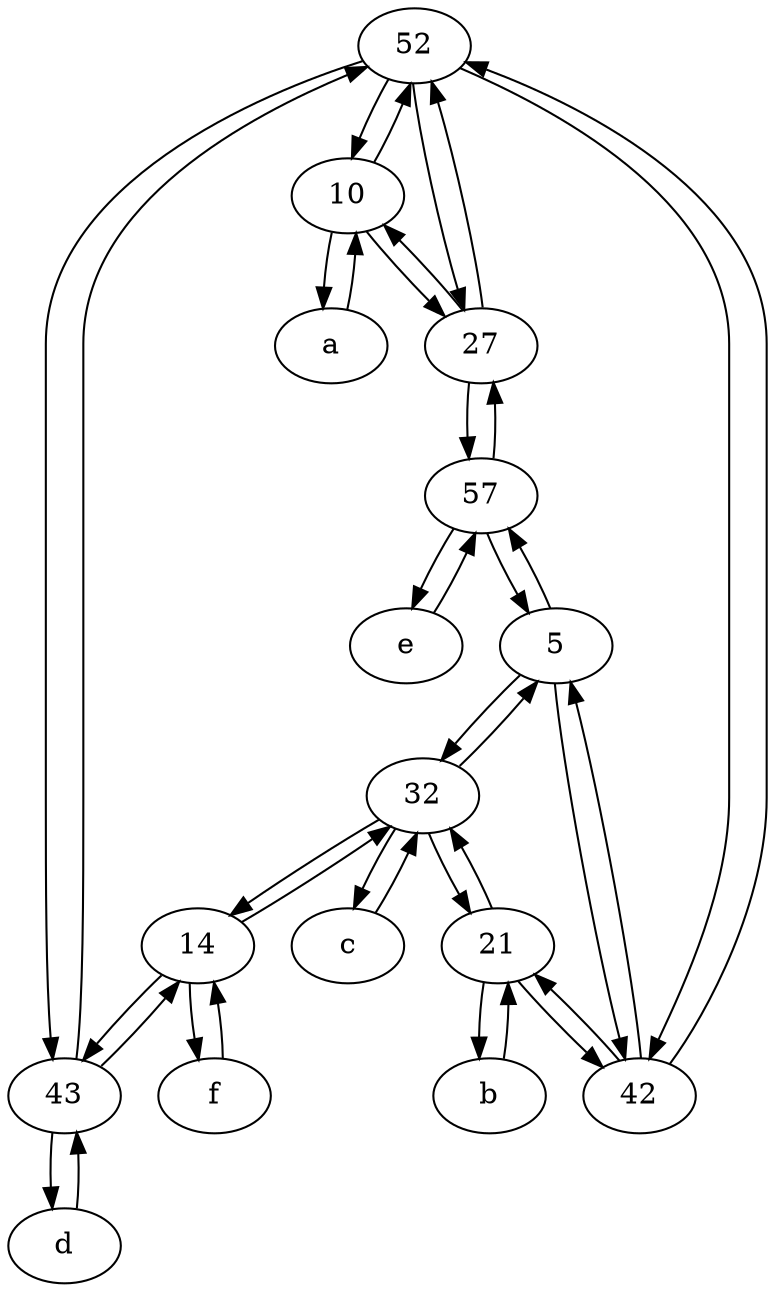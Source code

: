 digraph  {
	52;
	e [pos="30,50!"];
	10;
	14;
	b [pos="50,20!"];
	21;
	5;
	57;
	d [pos="20,30!"];
	f [pos="15,45!"];
	42;
	27;
	c [pos="20,10!"];
	43;
	32;
	a [pos="40,10!"];
	52 -> 42;
	42 -> 5;
	57 -> 5;
	43 -> 14;
	32 -> 21;
	42 -> 52;
	c -> 32;
	d -> 43;
	14 -> 43;
	5 -> 32;
	42 -> 21;
	10 -> 52;
	32 -> 14;
	14 -> f;
	43 -> 52;
	43 -> d;
	52 -> 43;
	10 -> 27;
	5 -> 42;
	57 -> 27;
	32 -> c;
	5 -> 57;
	b -> 21;
	27 -> 57;
	10 -> a;
	32 -> 5;
	21 -> 42;
	27 -> 10;
	f -> 14;
	a -> 10;
	21 -> 32;
	21 -> b;
	27 -> 52;
	57 -> e;
	14 -> 32;
	52 -> 27;
	52 -> 10;
	e -> 57;

	}
